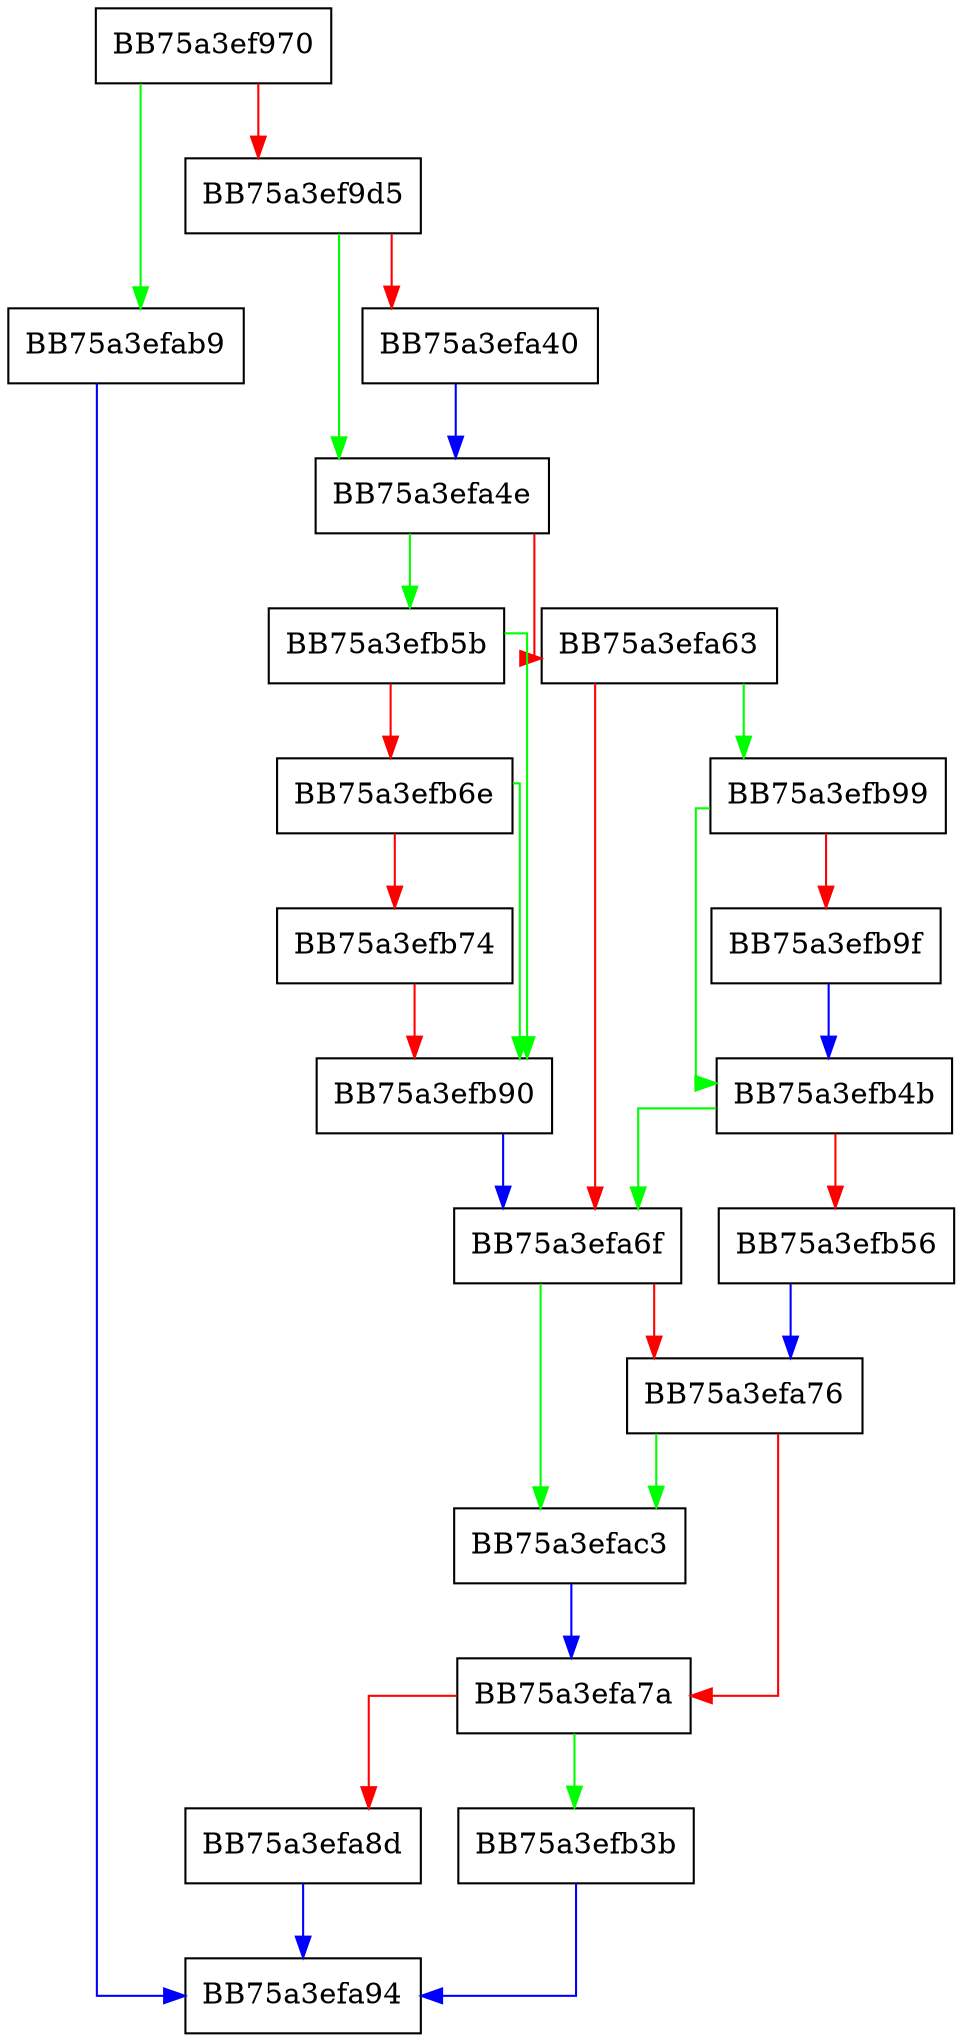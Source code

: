 digraph scan_rpf_alg32 {
  node [shape="box"];
  graph [splines=ortho];
  BB75a3ef970 -> BB75a3efab9 [color="green"];
  BB75a3ef970 -> BB75a3ef9d5 [color="red"];
  BB75a3ef9d5 -> BB75a3efa4e [color="green"];
  BB75a3ef9d5 -> BB75a3efa40 [color="red"];
  BB75a3efa40 -> BB75a3efa4e [color="blue"];
  BB75a3efa4e -> BB75a3efb5b [color="green"];
  BB75a3efa4e -> BB75a3efa63 [color="red"];
  BB75a3efa63 -> BB75a3efb99 [color="green"];
  BB75a3efa63 -> BB75a3efa6f [color="red"];
  BB75a3efa6f -> BB75a3efac3 [color="green"];
  BB75a3efa6f -> BB75a3efa76 [color="red"];
  BB75a3efa76 -> BB75a3efac3 [color="green"];
  BB75a3efa76 -> BB75a3efa7a [color="red"];
  BB75a3efa7a -> BB75a3efb3b [color="green"];
  BB75a3efa7a -> BB75a3efa8d [color="red"];
  BB75a3efa8d -> BB75a3efa94 [color="blue"];
  BB75a3efab9 -> BB75a3efa94 [color="blue"];
  BB75a3efac3 -> BB75a3efa7a [color="blue"];
  BB75a3efb3b -> BB75a3efa94 [color="blue"];
  BB75a3efb4b -> BB75a3efa6f [color="green"];
  BB75a3efb4b -> BB75a3efb56 [color="red"];
  BB75a3efb56 -> BB75a3efa76 [color="blue"];
  BB75a3efb5b -> BB75a3efb90 [color="green"];
  BB75a3efb5b -> BB75a3efb6e [color="red"];
  BB75a3efb6e -> BB75a3efb90 [color="green"];
  BB75a3efb6e -> BB75a3efb74 [color="red"];
  BB75a3efb74 -> BB75a3efb90 [color="red"];
  BB75a3efb90 -> BB75a3efa6f [color="blue"];
  BB75a3efb99 -> BB75a3efb4b [color="green"];
  BB75a3efb99 -> BB75a3efb9f [color="red"];
  BB75a3efb9f -> BB75a3efb4b [color="blue"];
}